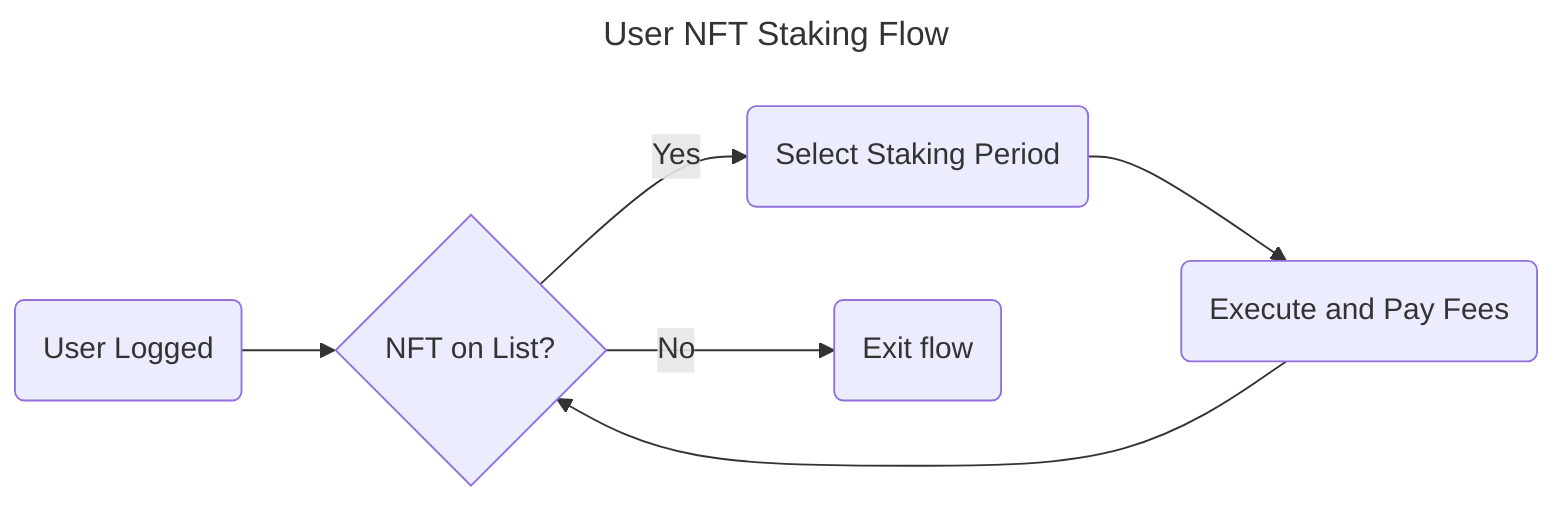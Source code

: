 ---
title: User NFT Staking Flow
---
flowchart LR
    A(User Logged) --> B{NFT on List?}
    B --> |Yes| C(Select Staking Period)
    C --> D(Execute and Pay Fees)
    D --> B    
    B --> |No| X(Exit flow)